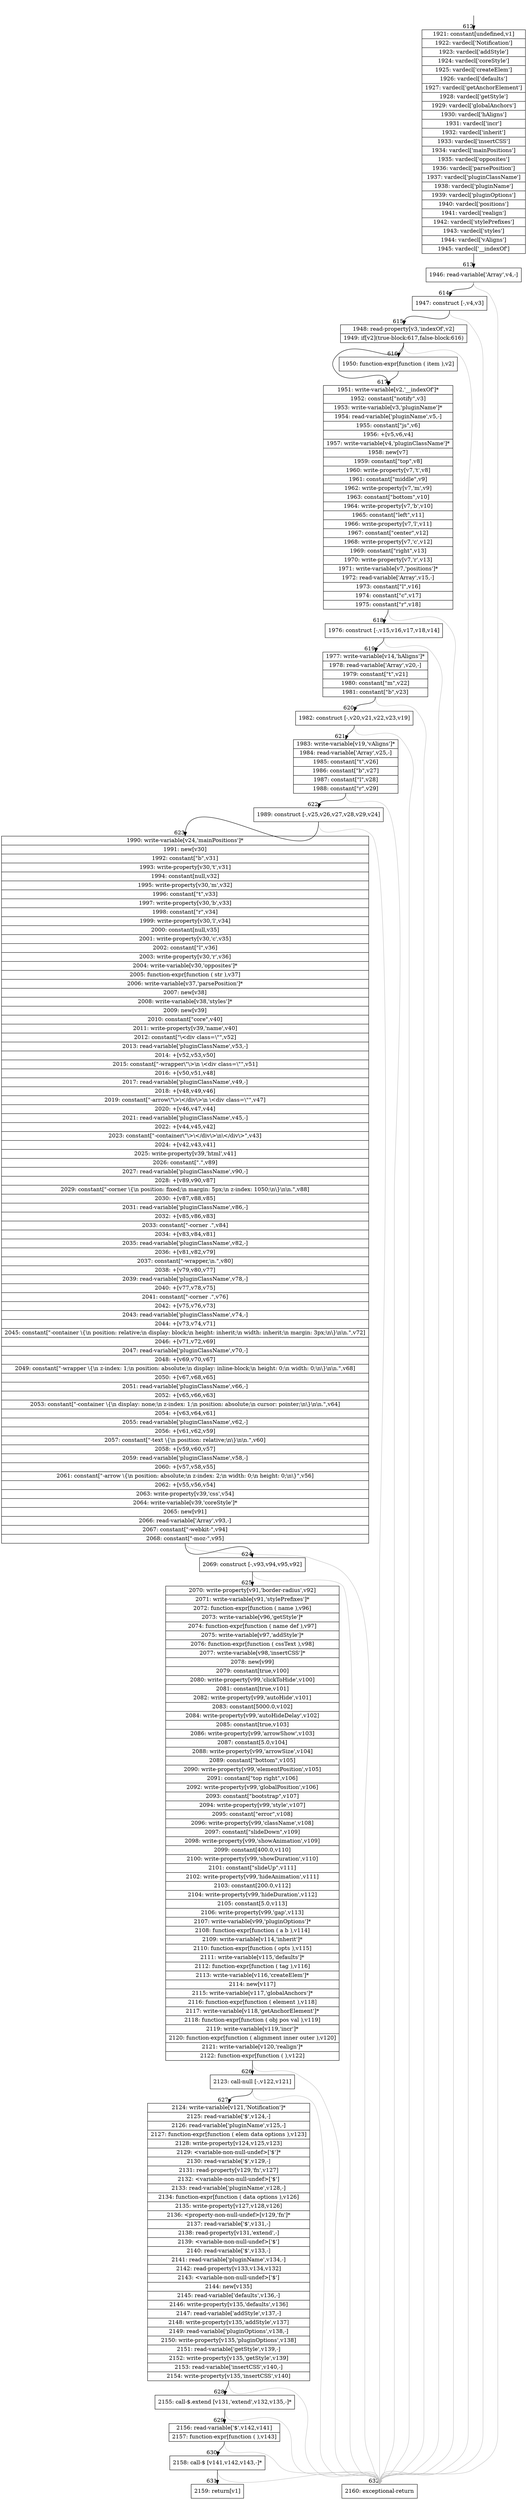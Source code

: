 digraph {
rankdir="TD"
BB_entry2[shape=none,label=""];
BB_entry2 -> BB612 [tailport=s, headport=n, headlabel="    612"]
BB612 [shape=record label="{1921: constant[undefined,v1]|1922: vardecl['Notification']|1923: vardecl['addStyle']|1924: vardecl['coreStyle']|1925: vardecl['createElem']|1926: vardecl['defaults']|1927: vardecl['getAnchorElement']|1928: vardecl['getStyle']|1929: vardecl['globalAnchors']|1930: vardecl['hAligns']|1931: vardecl['incr']|1932: vardecl['inherit']|1933: vardecl['insertCSS']|1934: vardecl['mainPositions']|1935: vardecl['opposites']|1936: vardecl['parsePosition']|1937: vardecl['pluginClassName']|1938: vardecl['pluginName']|1939: vardecl['pluginOptions']|1940: vardecl['positions']|1941: vardecl['realign']|1942: vardecl['stylePrefixes']|1943: vardecl['styles']|1944: vardecl['vAligns']|1945: vardecl['__indexOf']}" ] 
BB612 -> BB613 [tailport=s, headport=n, headlabel="      613"]
BB613 [shape=record label="{1946: read-variable['Array',v4,-]}" ] 
BB613 -> BB614 [tailport=s, headport=n, headlabel="      614"]
BB613 -> BB632 [tailport=s, headport=n, color=gray, headlabel="      632"]
BB614 [shape=record label="{1947: construct [-,v4,v3]}" ] 
BB614 -> BB615 [tailport=s, headport=n, headlabel="      615"]
BB614 -> BB632 [tailport=s, headport=n, color=gray]
BB615 [shape=record label="{1948: read-property[v3,'indexOf',v2]|1949: if[v2](true-block:617,false-block:616)}" ] 
BB615 -> BB617 [tailport=s, headport=n, headlabel="      617"]
BB615 -> BB616 [tailport=s, headport=n, headlabel="      616"]
BB615 -> BB632 [tailport=s, headport=n, color=gray]
BB616 [shape=record label="{1950: function-expr[function ( item ),v2]}" ] 
BB616 -> BB617 [tailport=s, headport=n]
BB617 [shape=record label="{1951: write-variable[v2,'__indexOf']*|1952: constant[\"notify\",v3]|1953: write-variable[v3,'pluginName']*|1954: read-variable['pluginName',v5,-]|1955: constant[\"js\",v6]|1956: +[v5,v6,v4]|1957: write-variable[v4,'pluginClassName']*|1958: new[v7]|1959: constant[\"top\",v8]|1960: write-property[v7,'t',v8]|1961: constant[\"middle\",v9]|1962: write-property[v7,'m',v9]|1963: constant[\"bottom\",v10]|1964: write-property[v7,'b',v10]|1965: constant[\"left\",v11]|1966: write-property[v7,'l',v11]|1967: constant[\"center\",v12]|1968: write-property[v7,'c',v12]|1969: constant[\"right\",v13]|1970: write-property[v7,'r',v13]|1971: write-variable[v7,'positions']*|1972: read-variable['Array',v15,-]|1973: constant[\"l\",v16]|1974: constant[\"c\",v17]|1975: constant[\"r\",v18]}" ] 
BB617 -> BB618 [tailport=s, headport=n, headlabel="      618"]
BB617 -> BB632 [tailport=s, headport=n, color=gray]
BB618 [shape=record label="{1976: construct [-,v15,v16,v17,v18,v14]}" ] 
BB618 -> BB619 [tailport=s, headport=n, headlabel="      619"]
BB618 -> BB632 [tailport=s, headport=n, color=gray]
BB619 [shape=record label="{1977: write-variable[v14,'hAligns']*|1978: read-variable['Array',v20,-]|1979: constant[\"t\",v21]|1980: constant[\"m\",v22]|1981: constant[\"b\",v23]}" ] 
BB619 -> BB620 [tailport=s, headport=n, headlabel="      620"]
BB619 -> BB632 [tailport=s, headport=n, color=gray]
BB620 [shape=record label="{1982: construct [-,v20,v21,v22,v23,v19]}" ] 
BB620 -> BB621 [tailport=s, headport=n, headlabel="      621"]
BB620 -> BB632 [tailport=s, headport=n, color=gray]
BB621 [shape=record label="{1983: write-variable[v19,'vAligns']*|1984: read-variable['Array',v25,-]|1985: constant[\"t\",v26]|1986: constant[\"b\",v27]|1987: constant[\"l\",v28]|1988: constant[\"r\",v29]}" ] 
BB621 -> BB622 [tailport=s, headport=n, headlabel="      622"]
BB621 -> BB632 [tailport=s, headport=n, color=gray]
BB622 [shape=record label="{1989: construct [-,v25,v26,v27,v28,v29,v24]}" ] 
BB622 -> BB623 [tailport=s, headport=n, headlabel="      623"]
BB622 -> BB632 [tailport=s, headport=n, color=gray]
BB623 [shape=record label="{1990: write-variable[v24,'mainPositions']*|1991: new[v30]|1992: constant[\"b\",v31]|1993: write-property[v30,'t',v31]|1994: constant[null,v32]|1995: write-property[v30,'m',v32]|1996: constant[\"t\",v33]|1997: write-property[v30,'b',v33]|1998: constant[\"r\",v34]|1999: write-property[v30,'l',v34]|2000: constant[null,v35]|2001: write-property[v30,'c',v35]|2002: constant[\"l\",v36]|2003: write-property[v30,'r',v36]|2004: write-variable[v30,'opposites']*|2005: function-expr[function ( str ),v37]|2006: write-variable[v37,'parsePosition']*|2007: new[v38]|2008: write-variable[v38,'styles']*|2009: new[v39]|2010: constant[\"core\",v40]|2011: write-property[v39,'name',v40]|2012: constant[\"\\\<div class=\\\"\",v52]|2013: read-variable['pluginClassName',v53,-]|2014: +[v52,v53,v50]|2015: constant[\"-wrapper\\\"\\\>\\n  \\\<div class=\\\"\",v51]|2016: +[v50,v51,v48]|2017: read-variable['pluginClassName',v49,-]|2018: +[v48,v49,v46]|2019: constant[\"-arrow\\\"\\\>\\\</div\\\>\\n  \\\<div class=\\\"\",v47]|2020: +[v46,v47,v44]|2021: read-variable['pluginClassName',v45,-]|2022: +[v44,v45,v42]|2023: constant[\"-container\\\"\\\>\\\</div\\\>\\n\\\</div\\\>\",v43]|2024: +[v42,v43,v41]|2025: write-property[v39,'html',v41]|2026: constant[\".\",v89]|2027: read-variable['pluginClassName',v90,-]|2028: +[v89,v90,v87]|2029: constant[\"-corner \\\{\\n  position: fixed;\\n  margin: 5px;\\n  z-index: 1050;\\n\\\}\\n\\n.\",v88]|2030: +[v87,v88,v85]|2031: read-variable['pluginClassName',v86,-]|2032: +[v85,v86,v83]|2033: constant[\"-corner .\",v84]|2034: +[v83,v84,v81]|2035: read-variable['pluginClassName',v82,-]|2036: +[v81,v82,v79]|2037: constant[\"-wrapper,\\n.\",v80]|2038: +[v79,v80,v77]|2039: read-variable['pluginClassName',v78,-]|2040: +[v77,v78,v75]|2041: constant[\"-corner .\",v76]|2042: +[v75,v76,v73]|2043: read-variable['pluginClassName',v74,-]|2044: +[v73,v74,v71]|2045: constant[\"-container \\\{\\n  position: relative;\\n  display: block;\\n  height: inherit;\\n  width: inherit;\\n  margin: 3px;\\n\\\}\\n\\n.\",v72]|2046: +[v71,v72,v69]|2047: read-variable['pluginClassName',v70,-]|2048: +[v69,v70,v67]|2049: constant[\"-wrapper \\\{\\n  z-index: 1;\\n  position: absolute;\\n  display: inline-block;\\n  height: 0;\\n  width: 0;\\n\\\}\\n\\n.\",v68]|2050: +[v67,v68,v65]|2051: read-variable['pluginClassName',v66,-]|2052: +[v65,v66,v63]|2053: constant[\"-container \\\{\\n  display: none;\\n  z-index: 1;\\n  position: absolute;\\n  cursor: pointer;\\n\\\}\\n\\n.\",v64]|2054: +[v63,v64,v61]|2055: read-variable['pluginClassName',v62,-]|2056: +[v61,v62,v59]|2057: constant[\"-text \\\{\\n  position: relative;\\n\\\}\\n\\n.\",v60]|2058: +[v59,v60,v57]|2059: read-variable['pluginClassName',v58,-]|2060: +[v57,v58,v55]|2061: constant[\"-arrow \\\{\\n  position: absolute;\\n  z-index: 2;\\n  width: 0;\\n  height: 0;\\n\\\}\",v56]|2062: +[v55,v56,v54]|2063: write-property[v39,'css',v54]|2064: write-variable[v39,'coreStyle']*|2065: new[v91]|2066: read-variable['Array',v93,-]|2067: constant[\"-webkit-\",v94]|2068: constant[\"-moz-\",v95]}" ] 
BB623 -> BB624 [tailport=s, headport=n, headlabel="      624"]
BB623 -> BB632 [tailport=s, headport=n, color=gray]
BB624 [shape=record label="{2069: construct [-,v93,v94,v95,v92]}" ] 
BB624 -> BB625 [tailport=s, headport=n, headlabel="      625"]
BB624 -> BB632 [tailport=s, headport=n, color=gray]
BB625 [shape=record label="{2070: write-property[v91,'border-radius',v92]|2071: write-variable[v91,'stylePrefixes']*|2072: function-expr[function ( name ),v96]|2073: write-variable[v96,'getStyle']*|2074: function-expr[function ( name def ),v97]|2075: write-variable[v97,'addStyle']*|2076: function-expr[function ( cssText ),v98]|2077: write-variable[v98,'insertCSS']*|2078: new[v99]|2079: constant[true,v100]|2080: write-property[v99,'clickToHide',v100]|2081: constant[true,v101]|2082: write-property[v99,'autoHide',v101]|2083: constant[5000.0,v102]|2084: write-property[v99,'autoHideDelay',v102]|2085: constant[true,v103]|2086: write-property[v99,'arrowShow',v103]|2087: constant[5.0,v104]|2088: write-property[v99,'arrowSize',v104]|2089: constant[\"bottom\",v105]|2090: write-property[v99,'elementPosition',v105]|2091: constant[\"top right\",v106]|2092: write-property[v99,'globalPosition',v106]|2093: constant[\"bootstrap\",v107]|2094: write-property[v99,'style',v107]|2095: constant[\"error\",v108]|2096: write-property[v99,'className',v108]|2097: constant[\"slideDown\",v109]|2098: write-property[v99,'showAnimation',v109]|2099: constant[400.0,v110]|2100: write-property[v99,'showDuration',v110]|2101: constant[\"slideUp\",v111]|2102: write-property[v99,'hideAnimation',v111]|2103: constant[200.0,v112]|2104: write-property[v99,'hideDuration',v112]|2105: constant[5.0,v113]|2106: write-property[v99,'gap',v113]|2107: write-variable[v99,'pluginOptions']*|2108: function-expr[function ( a b ),v114]|2109: write-variable[v114,'inherit']*|2110: function-expr[function ( opts ),v115]|2111: write-variable[v115,'defaults']*|2112: function-expr[function ( tag ),v116]|2113: write-variable[v116,'createElem']*|2114: new[v117]|2115: write-variable[v117,'globalAnchors']*|2116: function-expr[function ( element ),v118]|2117: write-variable[v118,'getAnchorElement']*|2118: function-expr[function ( obj pos val ),v119]|2119: write-variable[v119,'incr']*|2120: function-expr[function ( alignment inner outer ),v120]|2121: write-variable[v120,'realign']*|2122: function-expr[function ( ),v122]}" ] 
BB625 -> BB626 [tailport=s, headport=n, headlabel="      626"]
BB625 -> BB632 [tailport=s, headport=n, color=gray]
BB626 [shape=record label="{2123: call-null [-,v122,v121]}" ] 
BB626 -> BB627 [tailport=s, headport=n, headlabel="      627"]
BB626 -> BB632 [tailport=s, headport=n, color=gray]
BB627 [shape=record label="{2124: write-variable[v121,'Notification']*|2125: read-variable['$',v124,-]|2126: read-variable['pluginName',v125,-]|2127: function-expr[function ( elem data options ),v123]|2128: write-property[v124,v125,v123]|2129: \<variable-non-null-undef\>['$']*|2130: read-variable['$',v129,-]|2131: read-property[v129,'fn',v127]|2132: \<variable-non-null-undef\>['$']|2133: read-variable['pluginName',v128,-]|2134: function-expr[function ( data options ),v126]|2135: write-property[v127,v128,v126]|2136: \<property-non-null-undef\>[v129,'fn']*|2137: read-variable['$',v131,-]|2138: read-property[v131,'extend',-]|2139: \<variable-non-null-undef\>['$']|2140: read-variable['$',v133,-]|2141: read-variable['pluginName',v134,-]|2142: read-property[v133,v134,v132]|2143: \<variable-non-null-undef\>['$']|2144: new[v135]|2145: read-variable['defaults',v136,-]|2146: write-property[v135,'defaults',v136]|2147: read-variable['addStyle',v137,-]|2148: write-property[v135,'addStyle',v137]|2149: read-variable['pluginOptions',v138,-]|2150: write-property[v135,'pluginOptions',v138]|2151: read-variable['getStyle',v139,-]|2152: write-property[v135,'getStyle',v139]|2153: read-variable['insertCSS',v140,-]|2154: write-property[v135,'insertCSS',v140]}" ] 
BB627 -> BB628 [tailport=s, headport=n, headlabel="      628"]
BB627 -> BB632 [tailport=s, headport=n, color=gray]
BB628 [shape=record label="{2155: call-$.extend [v131,'extend',v132,v135,-]*}" ] 
BB628 -> BB629 [tailport=s, headport=n, headlabel="      629"]
BB628 -> BB632 [tailport=s, headport=n, color=gray]
BB629 [shape=record label="{2156: read-variable['$',v142,v141]|2157: function-expr[function ( ),v143]}" ] 
BB629 -> BB630 [tailport=s, headport=n, headlabel="      630"]
BB629 -> BB632 [tailport=s, headport=n, color=gray]
BB630 [shape=record label="{2158: call-$ [v141,v142,v143,-]*}" ] 
BB630 -> BB631 [tailport=s, headport=n, headlabel="      631"]
BB630 -> BB632 [tailport=s, headport=n, color=gray]
BB631 [shape=record label="{2159: return[v1]}" ] 
BB632 [shape=record label="{2160: exceptional-return}" ] 
//#$~ 494
}
